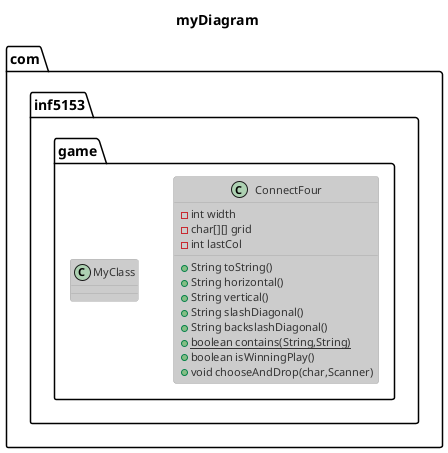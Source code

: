@startuml
!theme reddress-lightblue

'https://plantuml.com/fr/theme

'single line comment
/'multiple line comment
'/

title myDiagram


class com.inf5153.game.ConnectFour {
- int width
- char[][] grid
- int lastCol
+ String toString()
+ String horizontal()
+ String vertical()
+ String slashDiagonal()
+ String backslashDiagonal()
+ {static} boolean contains(String,String)
+ boolean isWinningPlay()
+ void chooseAndDrop(char,Scanner)
}

class com.inf5153.game.MyClass {
}
@enduml
